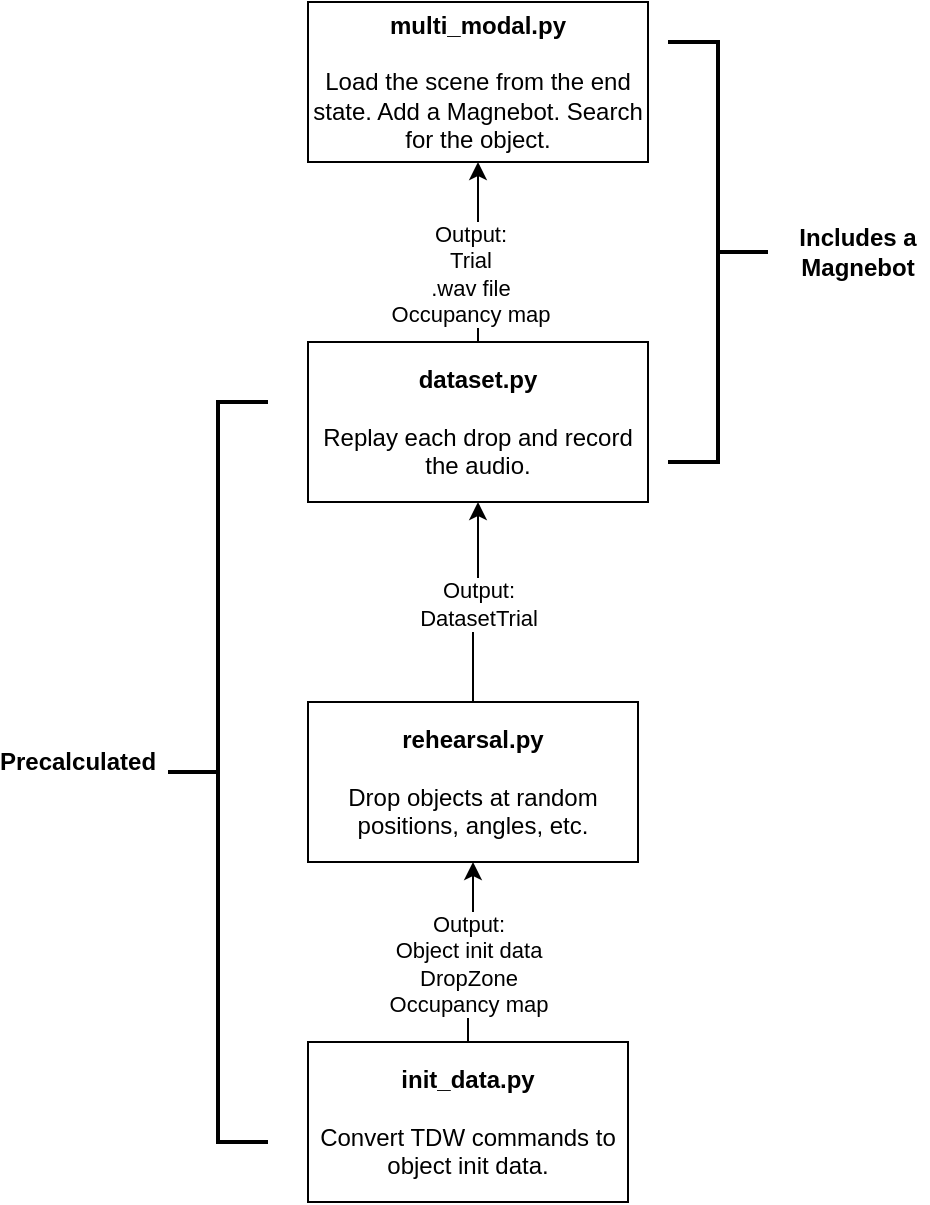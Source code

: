 <mxfile version="14.8.6" type="device"><diagram id="8xLchIjH4b9QTyZz0Ari" name="Page-1"><mxGraphModel dx="1038" dy="575" grid="1" gridSize="10" guides="1" tooltips="1" connect="1" arrows="1" fold="1" page="1" pageScale="1" pageWidth="850" pageHeight="1100" math="0" shadow="0"><root><mxCell id="0"/><mxCell id="1" parent="0"/><mxCell id="iGppdgJinJF69qWEVTL2-3" value="" style="edgeStyle=orthogonalEdgeStyle;rounded=0;orthogonalLoop=1;jettySize=auto;html=1;" parent="1" source="iGppdgJinJF69qWEVTL2-1" target="iGppdgJinJF69qWEVTL2-2" edge="1"><mxGeometry relative="1" as="geometry"/></mxCell><mxCell id="iGppdgJinJF69qWEVTL2-6" value="&lt;div&gt;Output:&lt;/div&gt;&lt;div&gt;DatasetTrial&lt;br&gt;&lt;/div&gt;" style="edgeLabel;html=1;align=center;verticalAlign=middle;resizable=0;points=[];" parent="iGppdgJinJF69qWEVTL2-3" vertex="1" connectable="0"><mxGeometry x="0.3" relative="1" as="geometry"><mxPoint y="15" as="offset"/></mxGeometry></mxCell><mxCell id="iGppdgJinJF69qWEVTL2-1" value="&lt;div&gt;&lt;b&gt;&lt;font style=&quot;font-size: 12px&quot;&gt;rehearsal.py&lt;/font&gt;&lt;/b&gt;&lt;/div&gt;&lt;div&gt;&lt;b&gt;&lt;font style=&quot;font-size: 12px&quot;&gt;&lt;br&gt;&lt;/font&gt;&lt;/b&gt;&lt;/div&gt;&lt;div&gt;&lt;font style=&quot;font-size: 12px&quot;&gt;Drop objects at random positions, angles, etc.&lt;br&gt;&lt;/font&gt;&lt;/div&gt;" style="rounded=0;whiteSpace=wrap;html=1;" parent="1" vertex="1"><mxGeometry x="360" y="380" width="165" height="80" as="geometry"/></mxCell><mxCell id="iGppdgJinJF69qWEVTL2-5" value="" style="edgeStyle=orthogonalEdgeStyle;rounded=0;orthogonalLoop=1;jettySize=auto;html=1;" parent="1" source="iGppdgJinJF69qWEVTL2-2" target="iGppdgJinJF69qWEVTL2-4" edge="1"><mxGeometry relative="1" as="geometry"/></mxCell><mxCell id="iGppdgJinJF69qWEVTL2-7" value="&lt;div&gt;Output: &lt;br&gt;&lt;/div&gt;&lt;div&gt;Trial&lt;br&gt;&lt;/div&gt;&lt;div&gt;.wav file&lt;br&gt;&lt;/div&gt;&lt;div&gt;Occupancy map&lt;br&gt;&lt;/div&gt;" style="edgeLabel;html=1;align=center;verticalAlign=middle;resizable=0;points=[];" parent="iGppdgJinJF69qWEVTL2-5" vertex="1" connectable="0"><mxGeometry x="-0.236" y="4" relative="1" as="geometry"><mxPoint as="offset"/></mxGeometry></mxCell><mxCell id="iGppdgJinJF69qWEVTL2-2" value="&lt;div&gt;&lt;b&gt;dataset.py&lt;/b&gt;&lt;/div&gt;&lt;div&gt;&lt;b&gt;&lt;br&gt;&lt;/b&gt;&lt;/div&gt;&lt;div&gt;Replay each drop and record the audio.&lt;br&gt;&lt;/div&gt;" style="whiteSpace=wrap;html=1;rounded=0;" parent="1" vertex="1"><mxGeometry x="360" y="200" width="170" height="80" as="geometry"/></mxCell><mxCell id="iGppdgJinJF69qWEVTL2-4" value="&lt;div&gt;&lt;b&gt;multi_modal.py&lt;/b&gt;&lt;/div&gt;&lt;div&gt;&lt;b&gt;&lt;br&gt;&lt;/b&gt;&lt;/div&gt;&lt;div&gt;Load the scene from the end state. Add a Magnebot. Search for the object. &lt;br&gt;&lt;b&gt;&lt;/b&gt;&lt;/div&gt;" style="whiteSpace=wrap;html=1;rounded=0;" parent="1" vertex="1"><mxGeometry x="360" y="30" width="170" height="80" as="geometry"/></mxCell><mxCell id="iGppdgJinJF69qWEVTL2-8" value="" style="strokeWidth=2;html=1;shape=mxgraph.flowchart.annotation_2;align=left;labelPosition=right;pointerEvents=1;" parent="1" vertex="1"><mxGeometry x="290" y="230" width="50" height="370" as="geometry"/></mxCell><mxCell id="iGppdgJinJF69qWEVTL2-9" value="Precalculated" style="text;html=1;strokeColor=none;fillColor=none;align=center;verticalAlign=middle;whiteSpace=wrap;rounded=0;fontStyle=1" parent="1" vertex="1"><mxGeometry x="210" y="400" width="70" height="20" as="geometry"/></mxCell><mxCell id="iGppdgJinJF69qWEVTL2-11" value="" style="strokeWidth=2;html=1;shape=mxgraph.flowchart.annotation_2;align=left;labelPosition=right;pointerEvents=1;rotation=-180;" parent="1" vertex="1"><mxGeometry x="540" y="50" width="50" height="210" as="geometry"/></mxCell><mxCell id="iGppdgJinJF69qWEVTL2-12" value="Includes a Magnebot" style="text;html=1;strokeColor=none;fillColor=none;align=center;verticalAlign=middle;whiteSpace=wrap;rounded=0;fontStyle=1" parent="1" vertex="1"><mxGeometry x="600" y="145" width="70" height="20" as="geometry"/></mxCell><mxCell id="OkTklZYCMtWCAIKqYo9v-3" style="edgeStyle=orthogonalEdgeStyle;rounded=0;orthogonalLoop=1;jettySize=auto;html=1;exitX=0.5;exitY=0;exitDx=0;exitDy=0;entryX=0.5;entryY=1;entryDx=0;entryDy=0;" parent="1" source="OkTklZYCMtWCAIKqYo9v-1" target="iGppdgJinJF69qWEVTL2-1" edge="1"><mxGeometry relative="1" as="geometry"/></mxCell><mxCell id="OkTklZYCMtWCAIKqYo9v-4" value="&lt;div&gt;Output:&lt;/div&gt;&lt;div&gt;Object init data&lt;/div&gt;&lt;div&gt;DropZone&lt;br&gt;&lt;/div&gt;&lt;div&gt;Occupancy map&lt;br&gt;&lt;/div&gt;" style="edgeLabel;html=1;align=center;verticalAlign=middle;resizable=0;points=[];" parent="OkTklZYCMtWCAIKqYo9v-3" vertex="1" connectable="0"><mxGeometry x="0.275" y="4" relative="1" as="geometry"><mxPoint x="1.5" y="17" as="offset"/></mxGeometry></mxCell><mxCell id="OkTklZYCMtWCAIKqYo9v-1" value="&lt;div&gt;&lt;b&gt;&lt;font style=&quot;font-size: 12px&quot;&gt;init_data.py&lt;/font&gt;&lt;/b&gt;&lt;/div&gt;&lt;div&gt;&lt;b&gt;&lt;font style=&quot;font-size: 12px&quot;&gt;&lt;br&gt;&lt;/font&gt;&lt;/b&gt;&lt;/div&gt;&lt;div&gt;&lt;font style=&quot;font-size: 12px&quot;&gt;Convert TDW commands to object init data.&lt;br&gt;&lt;/font&gt;&lt;/div&gt;" style="rounded=0;whiteSpace=wrap;html=1;" parent="1" vertex="1"><mxGeometry x="360" y="550" width="160" height="80" as="geometry"/></mxCell></root></mxGraphModel></diagram></mxfile>